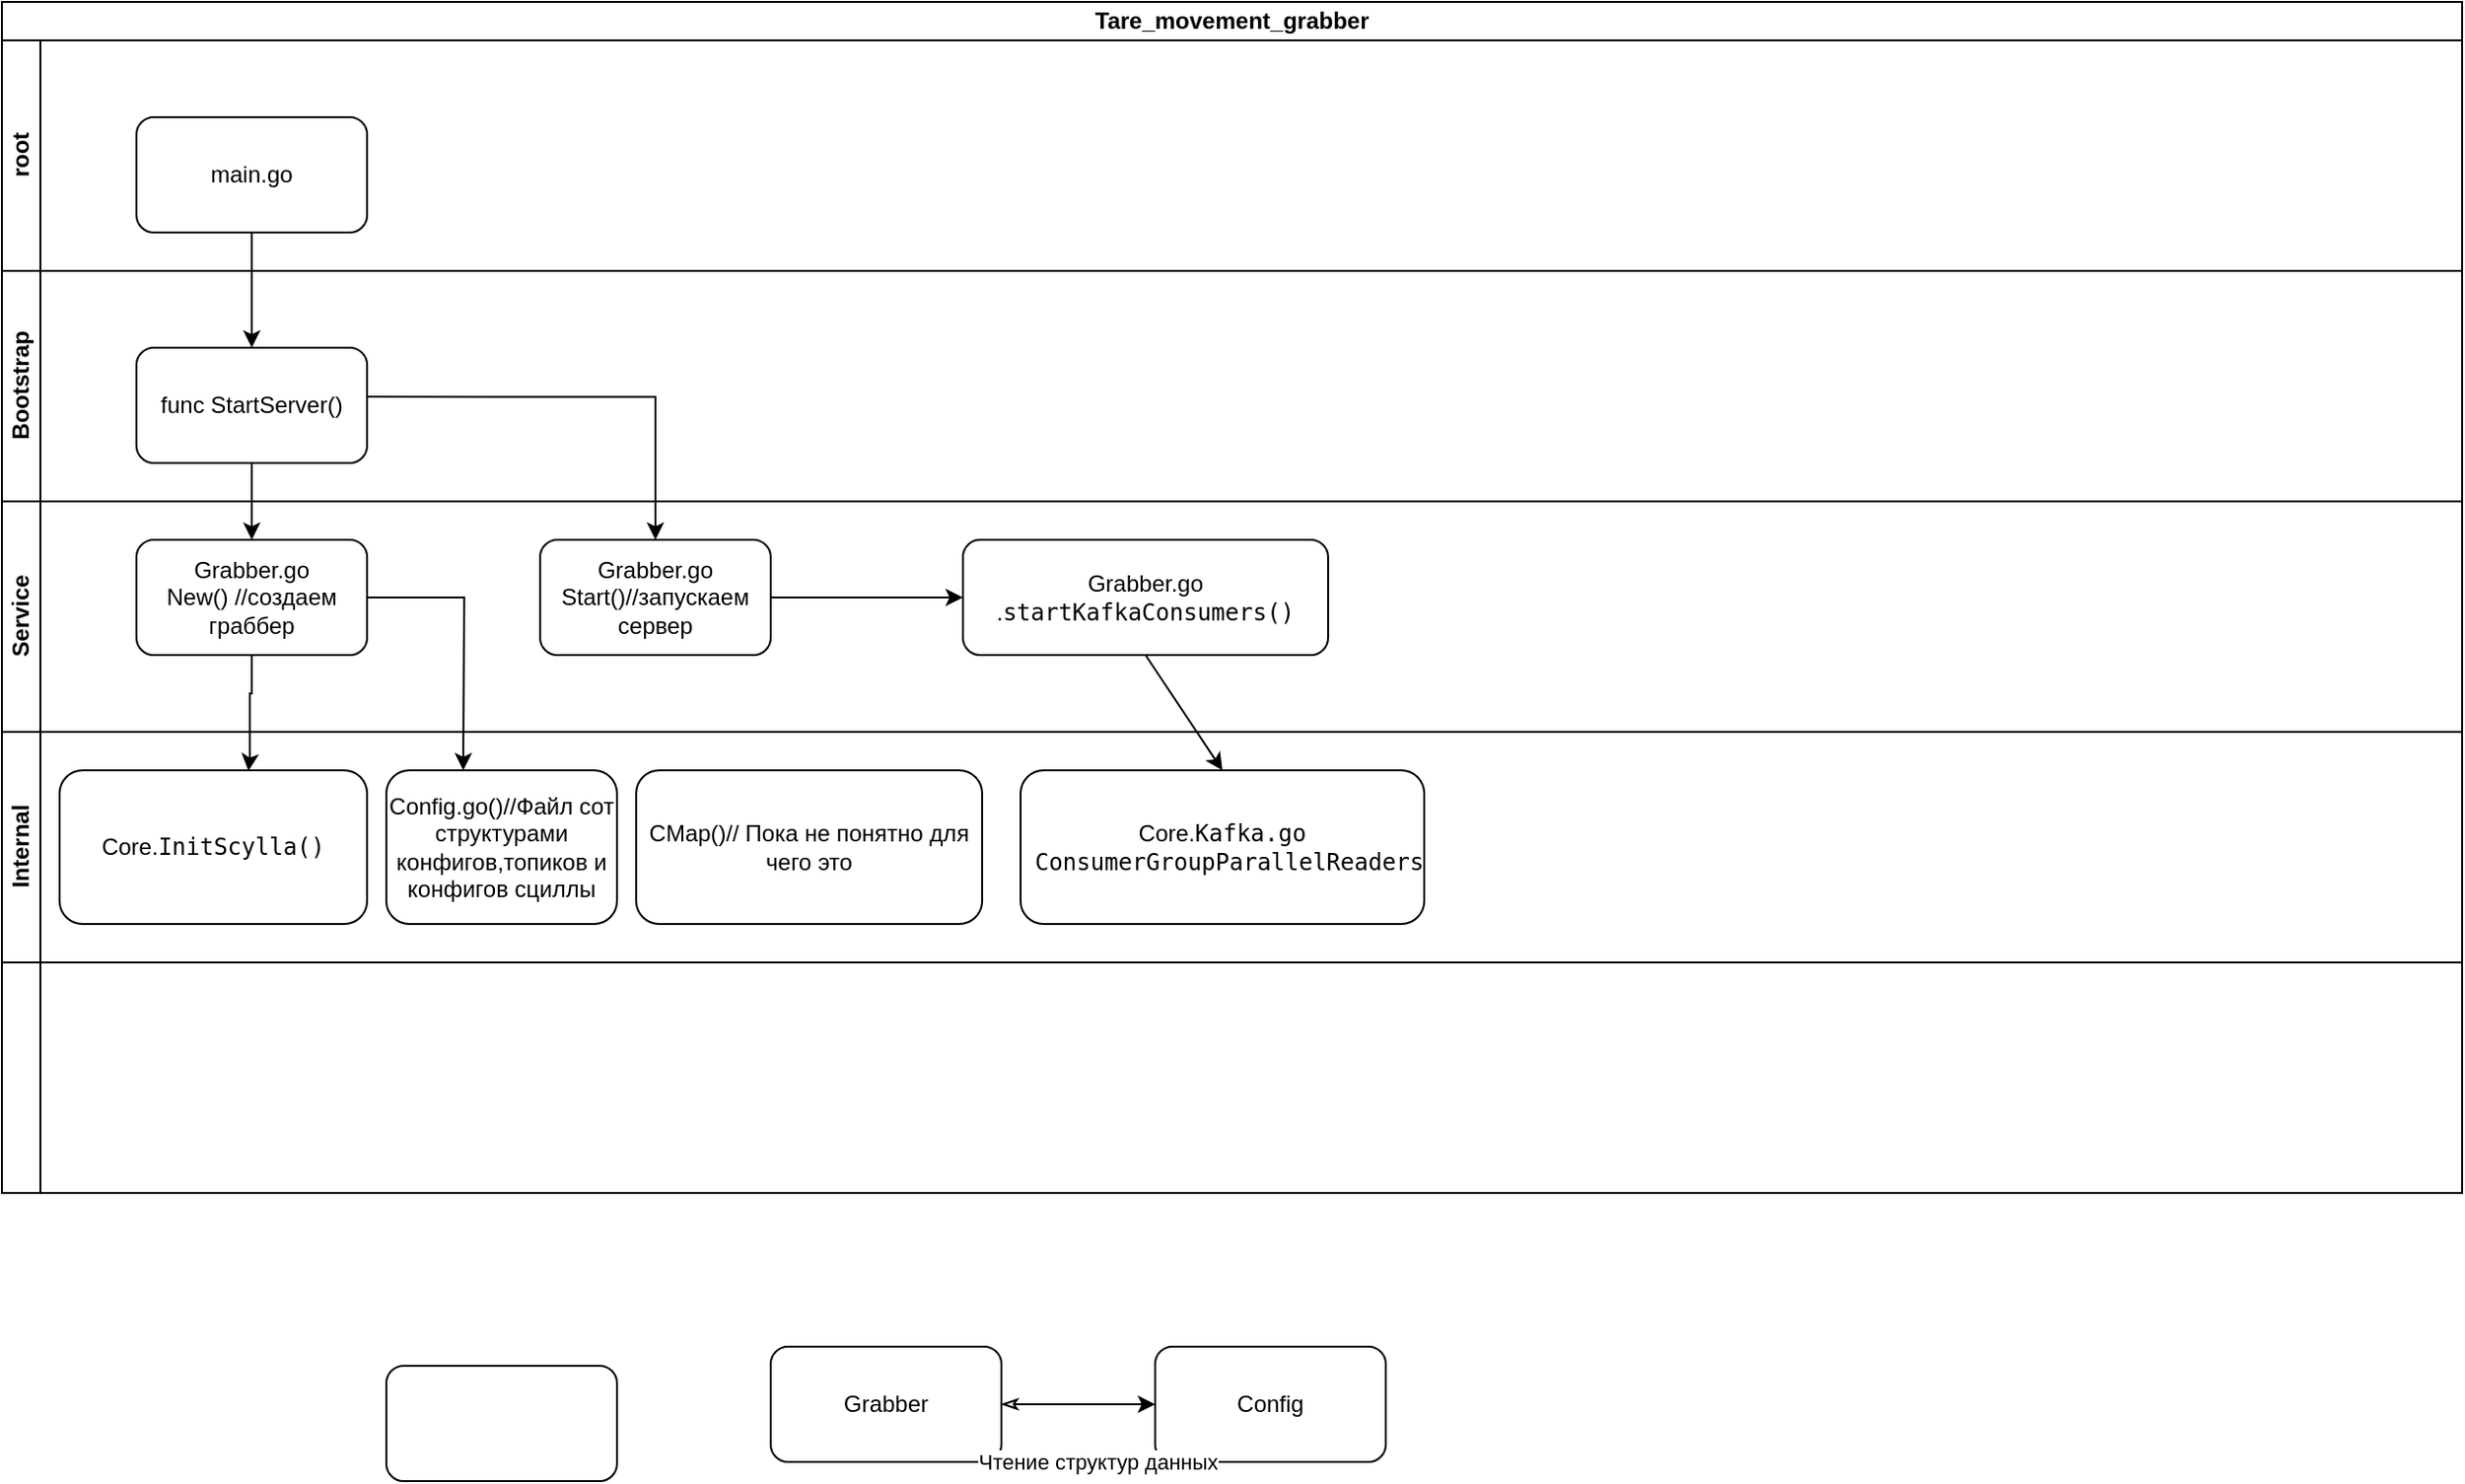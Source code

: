 <mxfile version="25.0.3">
  <diagram name="Страница — 1" id="4Rknf2xTYFXet3D9TINp">
    <mxGraphModel dx="1221" dy="738" grid="1" gridSize="10" guides="1" tooltips="1" connect="1" arrows="1" fold="1" page="1" pageScale="1" pageWidth="827" pageHeight="1169" math="0" shadow="0">
      <root>
        <mxCell id="0" />
        <mxCell id="1" parent="0" />
        <mxCell id="Nkf0lfcZuZS1kdWsEw5L-1" value="Tare_movement_grabber" style="swimlane;html=1;childLayout=stackLayout;resizeParent=1;resizeParentMax=0;horizontal=1;startSize=20;horizontalStack=0;whiteSpace=wrap;" parent="1" vertex="1">
          <mxGeometry x="90" y="60" width="1280" height="620" as="geometry" />
        </mxCell>
        <mxCell id="Nkf0lfcZuZS1kdWsEw5L-2" value="root" style="swimlane;html=1;startSize=20;horizontal=0;" parent="Nkf0lfcZuZS1kdWsEw5L-1" vertex="1">
          <mxGeometry y="20" width="1280" height="120" as="geometry" />
        </mxCell>
        <mxCell id="Tg6vZFPkg60tkRhzb7h7-2" value="main.go" style="rounded=1;whiteSpace=wrap;html=1;" parent="Nkf0lfcZuZS1kdWsEw5L-2" vertex="1">
          <mxGeometry x="70" y="40" width="120" height="60" as="geometry" />
        </mxCell>
        <mxCell id="Nkf0lfcZuZS1kdWsEw5L-3" value="Bootstrap" style="swimlane;html=1;startSize=20;horizontal=0;" parent="Nkf0lfcZuZS1kdWsEw5L-1" vertex="1">
          <mxGeometry y="140" width="1280" height="120" as="geometry" />
        </mxCell>
        <mxCell id="Tg6vZFPkg60tkRhzb7h7-3" value="func StartServer()" style="rounded=1;whiteSpace=wrap;html=1;" parent="Nkf0lfcZuZS1kdWsEw5L-3" vertex="1">
          <mxGeometry x="70" y="40" width="120" height="60" as="geometry" />
        </mxCell>
        <mxCell id="Nkf0lfcZuZS1kdWsEw5L-4" value="Service" style="swimlane;html=1;startSize=20;horizontal=0;" parent="Nkf0lfcZuZS1kdWsEw5L-1" vertex="1">
          <mxGeometry y="260" width="1280" height="120" as="geometry" />
        </mxCell>
        <mxCell id="tiql4oQqMmJiYOh7c0et-10" style="edgeStyle=orthogonalEdgeStyle;rounded=0;orthogonalLoop=1;jettySize=auto;html=1;" parent="Nkf0lfcZuZS1kdWsEw5L-4" source="tiql4oQqMmJiYOh7c0et-1" edge="1">
          <mxGeometry relative="1" as="geometry">
            <mxPoint x="240" y="140" as="targetPoint" />
          </mxGeometry>
        </mxCell>
        <mxCell id="tiql4oQqMmJiYOh7c0et-1" value="Grabber.go&lt;div&gt;New() //создаем граббер&lt;/div&gt;" style="rounded=1;whiteSpace=wrap;html=1;" parent="Nkf0lfcZuZS1kdWsEw5L-4" vertex="1">
          <mxGeometry x="70" y="20" width="120" height="60" as="geometry" />
        </mxCell>
        <mxCell id="tiql4oQqMmJiYOh7c0et-19" value="" style="edgeStyle=orthogonalEdgeStyle;rounded=0;orthogonalLoop=1;jettySize=auto;html=1;" parent="Nkf0lfcZuZS1kdWsEw5L-4" source="tiql4oQqMmJiYOh7c0et-14" target="tiql4oQqMmJiYOh7c0et-18" edge="1">
          <mxGeometry relative="1" as="geometry" />
        </mxCell>
        <mxCell id="tiql4oQqMmJiYOh7c0et-14" value="Grabber.go&lt;div&gt;Start()//запускаем сервер&lt;/div&gt;" style="rounded=1;whiteSpace=wrap;html=1;" parent="Nkf0lfcZuZS1kdWsEw5L-4" vertex="1">
          <mxGeometry x="280" y="20" width="120" height="60" as="geometry" />
        </mxCell>
        <mxCell id="tiql4oQqMmJiYOh7c0et-18" value="Grabber.go .&lt;code&gt;startKafkaConsumers()&lt;/code&gt;" style="whiteSpace=wrap;html=1;rounded=1;" parent="Nkf0lfcZuZS1kdWsEw5L-4" vertex="1">
          <mxGeometry x="500" y="20" width="190" height="60" as="geometry" />
        </mxCell>
        <mxCell id="tiql4oQqMmJiYOh7c0et-4" value="Internal" style="swimlane;html=1;startSize=20;horizontal=0;" parent="Nkf0lfcZuZS1kdWsEw5L-1" vertex="1">
          <mxGeometry y="380" width="1280" height="120" as="geometry" />
        </mxCell>
        <mxCell id="tiql4oQqMmJiYOh7c0et-5" value="Core.&lt;code&gt;InitScylla()&lt;/code&gt;" style="rounded=1;whiteSpace=wrap;html=1;" parent="tiql4oQqMmJiYOh7c0et-4" vertex="1">
          <mxGeometry x="30" y="20" width="160" height="80" as="geometry" />
        </mxCell>
        <mxCell id="tiql4oQqMmJiYOh7c0et-11" value="Config.go()//Файл сот структурами конфигов,топиков и конфигов сциллы" style="rounded=1;whiteSpace=wrap;html=1;" parent="tiql4oQqMmJiYOh7c0et-4" vertex="1">
          <mxGeometry x="200" y="20" width="120" height="80" as="geometry" />
        </mxCell>
        <mxCell id="tiql4oQqMmJiYOh7c0et-12" value="CMap()// Пока не понятно для чего это" style="rounded=1;whiteSpace=wrap;html=1;" parent="tiql4oQqMmJiYOh7c0et-4" vertex="1">
          <mxGeometry x="330" y="20" width="180" height="80" as="geometry" />
        </mxCell>
        <mxCell id="tiql4oQqMmJiYOh7c0et-16" value="Core.&lt;font face=&quot;monospace&quot;&gt;Kafka.go&lt;br&gt;&lt;/font&gt;&lt;code&gt;&lt;span class=&quot;hljs-function&quot;&gt;&amp;nbsp;&lt;/span&gt;&lt;span class=&quot;hljs-title&quot;&gt;ConsumerGroupParallelReaders&lt;/span&gt;&lt;/code&gt;" style="rounded=1;whiteSpace=wrap;html=1;" parent="tiql4oQqMmJiYOh7c0et-4" vertex="1">
          <mxGeometry x="530" y="20" width="210" height="80" as="geometry" />
        </mxCell>
        <mxCell id="tiql4oQqMmJiYOh7c0et-3" style="swimlane;html=1;startSize=20;horizontal=0;" parent="Nkf0lfcZuZS1kdWsEw5L-1" vertex="1">
          <mxGeometry y="500" width="1280" height="120" as="geometry" />
        </mxCell>
        <mxCell id="Tg6vZFPkg60tkRhzb7h7-4" value="" style="endArrow=classic;html=1;rounded=0;exitX=0.5;exitY=1;exitDx=0;exitDy=0;entryX=0.5;entryY=0;entryDx=0;entryDy=0;" parent="Nkf0lfcZuZS1kdWsEw5L-1" source="Tg6vZFPkg60tkRhzb7h7-2" target="Tg6vZFPkg60tkRhzb7h7-3" edge="1">
          <mxGeometry width="50" height="50" relative="1" as="geometry">
            <mxPoint x="160" y="100" as="sourcePoint" />
            <mxPoint x="210" y="50" as="targetPoint" />
          </mxGeometry>
        </mxCell>
        <mxCell id="tiql4oQqMmJiYOh7c0et-2" value="" style="edgeStyle=orthogonalEdgeStyle;rounded=0;orthogonalLoop=1;jettySize=auto;html=1;" parent="Nkf0lfcZuZS1kdWsEw5L-1" source="Tg6vZFPkg60tkRhzb7h7-3" target="tiql4oQqMmJiYOh7c0et-1" edge="1">
          <mxGeometry relative="1" as="geometry" />
        </mxCell>
        <mxCell id="tiql4oQqMmJiYOh7c0et-8" value="" style="edgeStyle=orthogonalEdgeStyle;rounded=0;orthogonalLoop=1;jettySize=auto;html=1;entryX=0.614;entryY=0.004;entryDx=0;entryDy=0;entryPerimeter=0;exitX=0.5;exitY=1;exitDx=0;exitDy=0;" parent="Nkf0lfcZuZS1kdWsEw5L-1" source="tiql4oQqMmJiYOh7c0et-1" target="tiql4oQqMmJiYOh7c0et-5" edge="1">
          <mxGeometry relative="1" as="geometry">
            <mxPoint x="129.5" y="330" as="sourcePoint" />
            <mxPoint x="125.04" y="392.56" as="targetPoint" />
            <Array as="points">
              <mxPoint x="130" y="360" />
              <mxPoint x="129" y="360" />
              <mxPoint x="129" y="393" />
              <mxPoint x="128" y="393" />
            </Array>
          </mxGeometry>
        </mxCell>
        <mxCell id="tiql4oQqMmJiYOh7c0et-15" value="" style="edgeStyle=orthogonalEdgeStyle;rounded=0;orthogonalLoop=1;jettySize=auto;html=1;exitX=1.004;exitY=0.426;exitDx=0;exitDy=0;exitPerimeter=0;entryX=0.5;entryY=0;entryDx=0;entryDy=0;" parent="Nkf0lfcZuZS1kdWsEw5L-1" source="Tg6vZFPkg60tkRhzb7h7-3" target="tiql4oQqMmJiYOh7c0et-14" edge="1">
          <mxGeometry relative="1" as="geometry">
            <mxPoint x="140" y="250" as="sourcePoint" />
            <mxPoint x="140" y="290" as="targetPoint" />
          </mxGeometry>
        </mxCell>
        <mxCell id="tiql4oQqMmJiYOh7c0et-20" value="" style="endArrow=classic;html=1;rounded=0;exitX=0.5;exitY=1;exitDx=0;exitDy=0;entryX=0.5;entryY=0;entryDx=0;entryDy=0;" parent="Nkf0lfcZuZS1kdWsEw5L-1" source="tiql4oQqMmJiYOh7c0et-18" target="tiql4oQqMmJiYOh7c0et-16" edge="1">
          <mxGeometry width="50" height="50" relative="1" as="geometry">
            <mxPoint x="850" y="790" as="sourcePoint" />
            <mxPoint x="900" y="740" as="targetPoint" />
          </mxGeometry>
        </mxCell>
        <mxCell id="YMaI4VgbvVPO6rzXH0uW-1" value="" style="rounded=1;whiteSpace=wrap;html=1;" vertex="1" parent="1">
          <mxGeometry x="290" y="770" width="120" height="60" as="geometry" />
        </mxCell>
        <mxCell id="YMaI4VgbvVPO6rzXH0uW-2" value="Grabber" style="rounded=1;whiteSpace=wrap;html=1;" vertex="1" parent="1">
          <mxGeometry x="490" y="760" width="120" height="60" as="geometry" />
        </mxCell>
        <mxCell id="YMaI4VgbvVPO6rzXH0uW-3" value="Config" style="rounded=1;whiteSpace=wrap;html=1;" vertex="1" parent="1">
          <mxGeometry x="690" y="760" width="120" height="60" as="geometry" />
        </mxCell>
        <mxCell id="YMaI4VgbvVPO6rzXH0uW-4" value="" style="endArrow=classic;html=1;rounded=0;exitX=1;exitY=0.5;exitDx=0;exitDy=0;entryX=0;entryY=0.5;entryDx=0;entryDy=0;startArrow=classicThin;startFill=0;" edge="1" parent="1" source="YMaI4VgbvVPO6rzXH0uW-2" target="YMaI4VgbvVPO6rzXH0uW-3">
          <mxGeometry width="50" height="50" relative="1" as="geometry">
            <mxPoint x="590" y="930" as="sourcePoint" />
            <mxPoint x="640" y="880" as="targetPoint" />
          </mxGeometry>
        </mxCell>
        <mxCell id="YMaI4VgbvVPO6rzXH0uW-5" value="" style="endArrow=classic;html=1;rounded=0;exitX=0.079;exitY=1.006;exitDx=0;exitDy=0;entryX=1;entryY=1;entryDx=0;entryDy=0;exitPerimeter=0;" edge="1" parent="1" source="YMaI4VgbvVPO6rzXH0uW-3" target="YMaI4VgbvVPO6rzXH0uW-2">
          <mxGeometry width="50" height="50" relative="1" as="geometry">
            <mxPoint x="610" y="840" as="sourcePoint" />
            <mxPoint x="690" y="840" as="targetPoint" />
          </mxGeometry>
        </mxCell>
        <mxCell id="YMaI4VgbvVPO6rzXH0uW-6" value="Чтение структур данных" style="edgeLabel;html=1;align=center;verticalAlign=middle;resizable=0;points=[];" vertex="1" connectable="0" parent="YMaI4VgbvVPO6rzXH0uW-5">
          <mxGeometry x="-0.108" relative="1" as="geometry">
            <mxPoint as="offset" />
          </mxGeometry>
        </mxCell>
      </root>
    </mxGraphModel>
  </diagram>
</mxfile>
